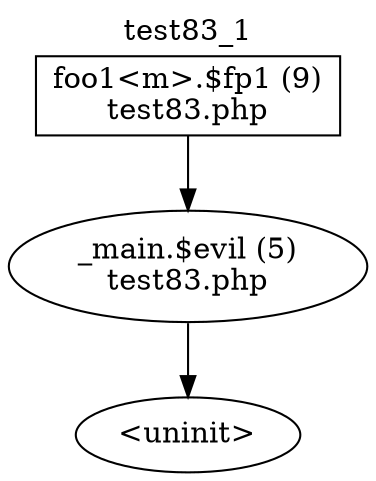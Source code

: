 digraph cfg {
  label="test83_1";
  labelloc=t;
  n1 [shape=box, label="foo1<m>.$fp1 (9)\ntest83.php"];
  n2 [shape=ellipse, label="_main.$evil (5)\ntest83.php"];
  n3 [shape=ellipse, label="<uninit>"];
  n1 -> n2;
  n2 -> n3;
}
